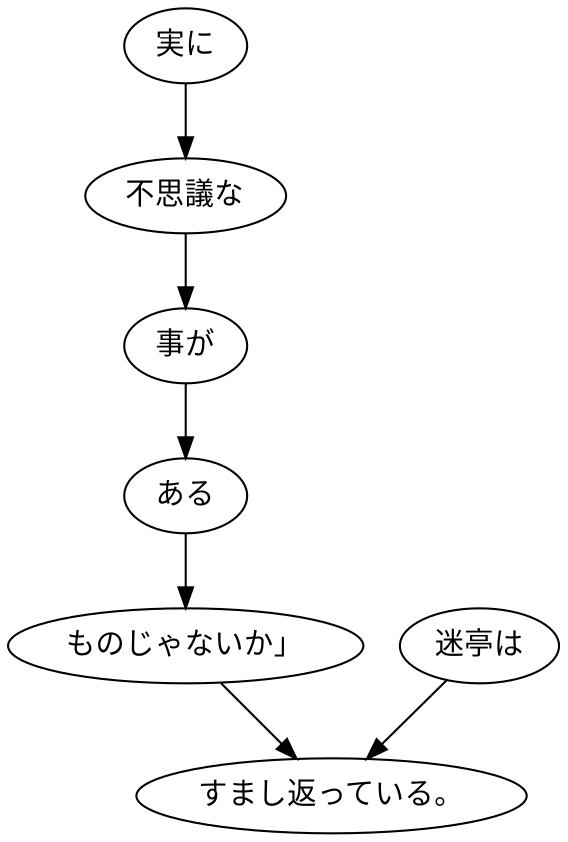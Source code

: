 digraph graph1098 {
	node0 [label="実に"];
	node1 [label="不思議な"];
	node2 [label="事が"];
	node3 [label="ある"];
	node4 [label="ものじゃないか」"];
	node5 [label="迷亭は"];
	node6 [label="すまし返っている。"];
	node0 -> node1;
	node1 -> node2;
	node2 -> node3;
	node3 -> node4;
	node4 -> node6;
	node5 -> node6;
}
